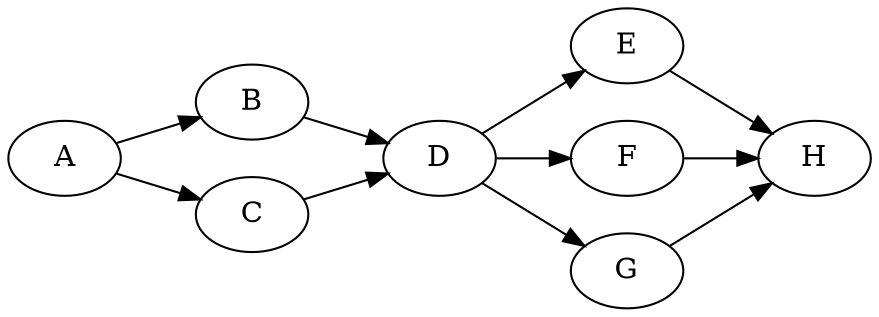 digraph{
    rankdir=LR
    A -> B
    A -> C
    B -> D
    C -> D
    D -> E
    D -> F
    D -> G
    E -> H
    F -> H
    G -> H
}
